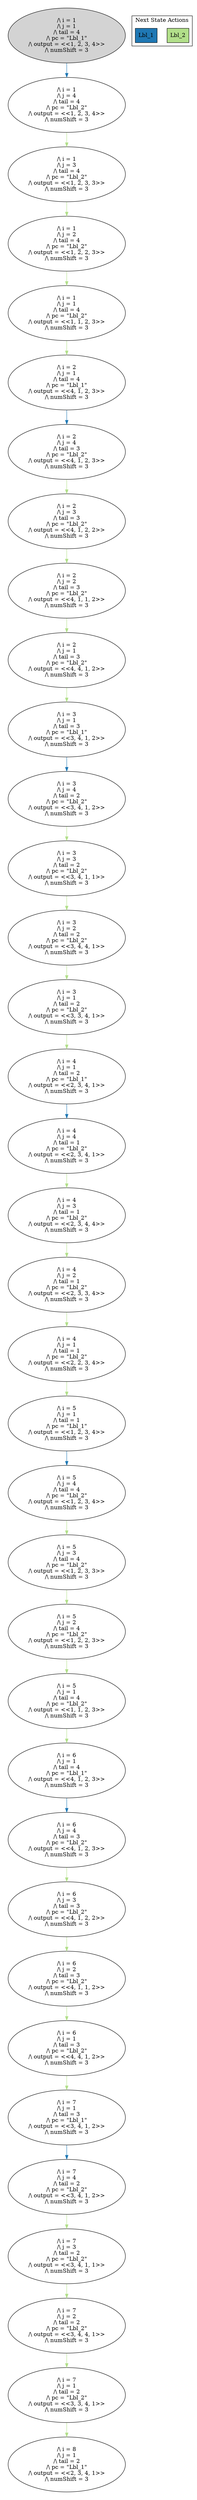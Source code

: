 strict digraph DiskGraph {
edge [colorscheme="paired12"]
nodesep=0.35;
subgraph cluster_graph {
color="white";
9135195189573262080 [label="/\\ i = 1\n/\\ j = 1\n/\\ tail = 4\n/\\ pc = \"Lbl_1\"\n/\\ output = <<1, 2, 3, 4>>\n/\\ numShift = 3",style = filled]
9135195189573262080 -> 6302853563444662691 [label="",color="2",fontcolor="2"];
6302853563444662691 [label="/\\ i = 1\n/\\ j = 4\n/\\ tail = 4\n/\\ pc = \"Lbl_2\"\n/\\ output = <<1, 2, 3, 4>>\n/\\ numShift = 3"];
6302853563444662691 -> 6166667111976867247 [label="",color="3",fontcolor="3"];
6166667111976867247 [label="/\\ i = 1\n/\\ j = 3\n/\\ tail = 4\n/\\ pc = \"Lbl_2\"\n/\\ output = <<1, 2, 3, 3>>\n/\\ numShift = 3"];
6166667111976867247 -> 3188388342699868032 [label="",color="3",fontcolor="3"];
3188388342699868032 [label="/\\ i = 1\n/\\ j = 2\n/\\ tail = 4\n/\\ pc = \"Lbl_2\"\n/\\ output = <<1, 2, 2, 3>>\n/\\ numShift = 3"];
3188388342699868032 -> 731697482798559699 [label="",color="3",fontcolor="3"];
731697482798559699 [label="/\\ i = 1\n/\\ j = 1\n/\\ tail = 4\n/\\ pc = \"Lbl_2\"\n/\\ output = <<1, 1, 2, 3>>\n/\\ numShift = 3"];
731697482798559699 -> -2480446013799343177 [label="",color="3",fontcolor="3"];
-2480446013799343177 [label="/\\ i = 2\n/\\ j = 1\n/\\ tail = 4\n/\\ pc = \"Lbl_1\"\n/\\ output = <<4, 1, 2, 3>>\n/\\ numShift = 3"];
-2480446013799343177 -> -7676910192743368636 [label="",color="2",fontcolor="2"];
-7676910192743368636 [label="/\\ i = 2\n/\\ j = 4\n/\\ tail = 3\n/\\ pc = \"Lbl_2\"\n/\\ output = <<4, 1, 2, 3>>\n/\\ numShift = 3"];
-7676910192743368636 -> 5952479683526068665 [label="",color="3",fontcolor="3"];
5952479683526068665 [label="/\\ i = 2\n/\\ j = 3\n/\\ tail = 3\n/\\ pc = \"Lbl_2\"\n/\\ output = <<4, 1, 2, 2>>\n/\\ numShift = 3"];
5952479683526068665 -> -7307717172539320305 [label="",color="3",fontcolor="3"];
-7307717172539320305 [label="/\\ i = 2\n/\\ j = 2\n/\\ tail = 3\n/\\ pc = \"Lbl_2\"\n/\\ output = <<4, 1, 1, 2>>\n/\\ numShift = 3"];
-7307717172539320305 -> 4010472894407015091 [label="",color="3",fontcolor="3"];
4010472894407015091 [label="/\\ i = 2\n/\\ j = 1\n/\\ tail = 3\n/\\ pc = \"Lbl_2\"\n/\\ output = <<4, 4, 1, 2>>\n/\\ numShift = 3"];
4010472894407015091 -> -991722604093089853 [label="",color="3",fontcolor="3"];
-991722604093089853 [label="/\\ i = 3\n/\\ j = 1\n/\\ tail = 3\n/\\ pc = \"Lbl_1\"\n/\\ output = <<3, 4, 1, 2>>\n/\\ numShift = 3"];
-991722604093089853 -> 9139565917599531350 [label="",color="2",fontcolor="2"];
9139565917599531350 [label="/\\ i = 3\n/\\ j = 4\n/\\ tail = 2\n/\\ pc = \"Lbl_2\"\n/\\ output = <<3, 4, 1, 2>>\n/\\ numShift = 3"];
9139565917599531350 -> -415477784176894972 [label="",color="3",fontcolor="3"];
-415477784176894972 [label="/\\ i = 3\n/\\ j = 3\n/\\ tail = 2\n/\\ pc = \"Lbl_2\"\n/\\ output = <<3, 4, 1, 1>>\n/\\ numShift = 3"];
-415477784176894972 -> 7863494272063356912 [label="",color="3",fontcolor="3"];
7863494272063356912 [label="/\\ i = 3\n/\\ j = 2\n/\\ tail = 2\n/\\ pc = \"Lbl_2\"\n/\\ output = <<3, 4, 4, 1>>\n/\\ numShift = 3"];
7863494272063356912 -> 4442959168940659534 [label="",color="3",fontcolor="3"];
4442959168940659534 [label="/\\ i = 3\n/\\ j = 1\n/\\ tail = 2\n/\\ pc = \"Lbl_2\"\n/\\ output = <<3, 3, 4, 1>>\n/\\ numShift = 3"];
4442959168940659534 -> -3576555228747827454 [label="",color="3",fontcolor="3"];
-3576555228747827454 [label="/\\ i = 4\n/\\ j = 1\n/\\ tail = 2\n/\\ pc = \"Lbl_1\"\n/\\ output = <<2, 3, 4, 1>>\n/\\ numShift = 3"];
-3576555228747827454 -> -8798702163609311470 [label="",color="2",fontcolor="2"];
-8798702163609311470 [label="/\\ i = 4\n/\\ j = 4\n/\\ tail = 1\n/\\ pc = \"Lbl_2\"\n/\\ output = <<2, 3, 4, 1>>\n/\\ numShift = 3"];
-8798702163609311470 -> -4321169161190289487 [label="",color="3",fontcolor="3"];
-4321169161190289487 [label="/\\ i = 4\n/\\ j = 3\n/\\ tail = 1\n/\\ pc = \"Lbl_2\"\n/\\ output = <<2, 3, 4, 4>>\n/\\ numShift = 3"];
-4321169161190289487 -> -2110230186116540452 [label="",color="3",fontcolor="3"];
-2110230186116540452 [label="/\\ i = 4\n/\\ j = 2\n/\\ tail = 1\n/\\ pc = \"Lbl_2\"\n/\\ output = <<2, 3, 3, 4>>\n/\\ numShift = 3"];
-2110230186116540452 -> 4115133371367577485 [label="",color="3",fontcolor="3"];
4115133371367577485 [label="/\\ i = 4\n/\\ j = 1\n/\\ tail = 1\n/\\ pc = \"Lbl_2\"\n/\\ output = <<2, 2, 3, 4>>\n/\\ numShift = 3"];
4115133371367577485 -> 495711272334911357 [label="",color="3",fontcolor="3"];
495711272334911357 [label="/\\ i = 5\n/\\ j = 1\n/\\ tail = 1\n/\\ pc = \"Lbl_1\"\n/\\ output = <<1, 2, 3, 4>>\n/\\ numShift = 3"];
495711272334911357 -> -8550260735704694261 [label="",color="2",fontcolor="2"];
-8550260735704694261 [label="/\\ i = 5\n/\\ j = 4\n/\\ tail = 4\n/\\ pc = \"Lbl_2\"\n/\\ output = <<1, 2, 3, 4>>\n/\\ numShift = 3"];
-8550260735704694261 -> -8378098465908881913 [label="",color="3",fontcolor="3"];
-8378098465908881913 [label="/\\ i = 5\n/\\ j = 3\n/\\ tail = 4\n/\\ pc = \"Lbl_2\"\n/\\ output = <<1, 2, 3, 3>>\n/\\ numShift = 3"];
-8378098465908881913 -> -1004291122712171480 [label="",color="3",fontcolor="3"];
-1004291122712171480 [label="/\\ i = 5\n/\\ j = 2\n/\\ tail = 4\n/\\ pc = \"Lbl_2\"\n/\\ output = <<1, 2, 2, 3>>\n/\\ numShift = 3"];
-1004291122712171480 -> -3168029181368343941 [label="",color="3",fontcolor="3"];
-3168029181368343941 [label="/\\ i = 5\n/\\ j = 1\n/\\ tail = 4\n/\\ pc = \"Lbl_2\"\n/\\ output = <<1, 1, 2, 3>>\n/\\ numShift = 3"];
-3168029181368343941 -> 269314083797485599 [label="",color="3",fontcolor="3"];
269314083797485599 [label="/\\ i = 6\n/\\ j = 1\n/\\ tail = 4\n/\\ pc = \"Lbl_1\"\n/\\ output = <<4, 1, 2, 3>>\n/\\ numShift = 3"];
269314083797485599 -> 5429447928953580524 [label="",color="2",fontcolor="2"];
5429447928953580524 [label="/\\ i = 6\n/\\ j = 4\n/\\ tail = 3\n/\\ pc = \"Lbl_2\"\n/\\ output = <<4, 1, 2, 3>>\n/\\ numShift = 3"];
5429447928953580524 -> -8307997298659714543 [label="",color="3",fontcolor="3"];
-8307997298659714543 [label="/\\ i = 6\n/\\ j = 3\n/\\ tail = 3\n/\\ pc = \"Lbl_2\"\n/\\ output = <<4, 1, 2, 2>>\n/\\ numShift = 3"];
-8307997298659714543 -> 4952447995241237415 [label="",color="3",fontcolor="3"];
4952447995241237415 [label="/\\ i = 6\n/\\ j = 2\n/\\ tail = 3\n/\\ pc = \"Lbl_2\"\n/\\ output = <<4, 1, 1, 2>>\n/\\ numShift = 3"];
4952447995241237415 -> -1619207772287473381 [label="",color="3",fontcolor="3"];
-1619207772287473381 [label="/\\ i = 6\n/\\ j = 1\n/\\ tail = 3\n/\\ pc = \"Lbl_2\"\n/\\ output = <<4, 4, 1, 2>>\n/\\ numShift = 3"];
-1619207772287473381 -> 3176116696238310507 [label="",color="3",fontcolor="3"];
3176116696238310507 [label="/\\ i = 7\n/\\ j = 1\n/\\ tail = 3\n/\\ pc = \"Lbl_1\"\n/\\ output = <<3, 4, 1, 2>>\n/\\ numShift = 3"];
3176116696238310507 -> -6847399967452097794 [label="",color="2",fontcolor="2"];
-6847399967452097794 [label="/\\ i = 7\n/\\ j = 4\n/\\ tail = 2\n/\\ pc = \"Lbl_2\"\n/\\ output = <<3, 4, 1, 2>>\n/\\ numShift = 3"];
-6847399967452097794 -> 2599854537529839532 [label="",color="3",fontcolor="3"];
2599854537529839532 [label="/\\ i = 7\n/\\ j = 3\n/\\ tail = 2\n/\\ pc = \"Lbl_2\"\n/\\ output = <<3, 4, 1, 1>>\n/\\ numShift = 3"];
2599854537529839532 -> -5543972210633266088 [label="",color="3",fontcolor="3"];
-5543972210633266088 [label="/\\ i = 7\n/\\ j = 2\n/\\ tail = 2\n/\\ pc = \"Lbl_2\"\n/\\ output = <<3, 4, 4, 1>>\n/\\ numShift = 3"];
-5543972210633266088 -> -2051412623383904026 [label="",color="3",fontcolor="3"];
-2051412623383904026 [label="/\\ i = 7\n/\\ j = 1\n/\\ tail = 2\n/\\ pc = \"Lbl_2\"\n/\\ output = <<3, 3, 4, 1>>\n/\\ numShift = 3"];
-2051412623383904026 -> 2438420481572863251 [label="",color="3",fontcolor="3"];
2438420481572863251 [label="/\\ i = 8\n/\\ j = 1\n/\\ tail = 2\n/\\ pc = \"Lbl_1\"\n/\\ output = <<2, 3, 4, 1>>\n/\\ numShift = 3"];
{rank = same; 9135195189573262080;}
{rank = same; 6302853563444662691;}
{rank = same; 6166667111976867247;}
{rank = same; 3188388342699868032;}
{rank = same; 731697482798559699;}
{rank = same; -2480446013799343177;}
{rank = same; -7676910192743368636;}
{rank = same; 5952479683526068665;}
{rank = same; -7307717172539320305;}
{rank = same; 4010472894407015091;}
{rank = same; -991722604093089853;}
{rank = same; 9139565917599531350;}
{rank = same; -415477784176894972;}
{rank = same; 7863494272063356912;}
{rank = same; 4442959168940659534;}
{rank = same; -3576555228747827454;}
{rank = same; -8798702163609311470;}
{rank = same; -4321169161190289487;}
{rank = same; -2110230186116540452;}
{rank = same; 4115133371367577485;}
{rank = same; 495711272334911357;}
{rank = same; -8550260735704694261;}
{rank = same; -8378098465908881913;}
{rank = same; -1004291122712171480;}
{rank = same; -3168029181368343941;}
{rank = same; 269314083797485599;}
{rank = same; 5429447928953580524;}
{rank = same; -8307997298659714543;}
{rank = same; 4952447995241237415;}
{rank = same; -1619207772287473381;}
{rank = same; 3176116696238310507;}
{rank = same; -6847399967452097794;}
{rank = same; 2599854537529839532;}
{rank = same; -5543972210633266088;}
{rank = same; -2051412623383904026;}
}
subgraph cluster_legend {graph[style=bold];label = "Next State Actions" style="solid"
node [ labeljust="l",colorscheme="paired12",style=filled,shape=record ]
Lbl_2 [label="Lbl_2",fillcolor=3]
Lbl_1 [label="Lbl_1",fillcolor=2]
}}